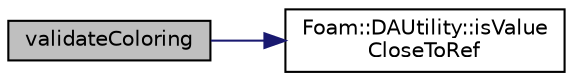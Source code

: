 digraph "validateColoring"
{
  bgcolor="transparent";
  edge [fontname="Helvetica",fontsize="10",labelfontname="Helvetica",labelfontsize="10"];
  node [fontname="Helvetica",fontsize="10",shape=record];
  rankdir="LR";
  Node55 [label="validateColoring",height=0.2,width=0.4,color="black", fillcolor="grey75", style="filled", fontcolor="black"];
  Node55 -> Node56 [color="midnightblue",fontsize="10",style="solid",fontname="Helvetica"];
  Node56 [label="Foam::DAUtility::isValue\lCloseToRef",height=0.2,width=0.4,color="black",URL="$classFoam_1_1DAUtility.html#a0d5ee91324e62c0fcd4be6cded2399f8",tooltip="check whether a value is close to a reference value by a tolerance "];
}
